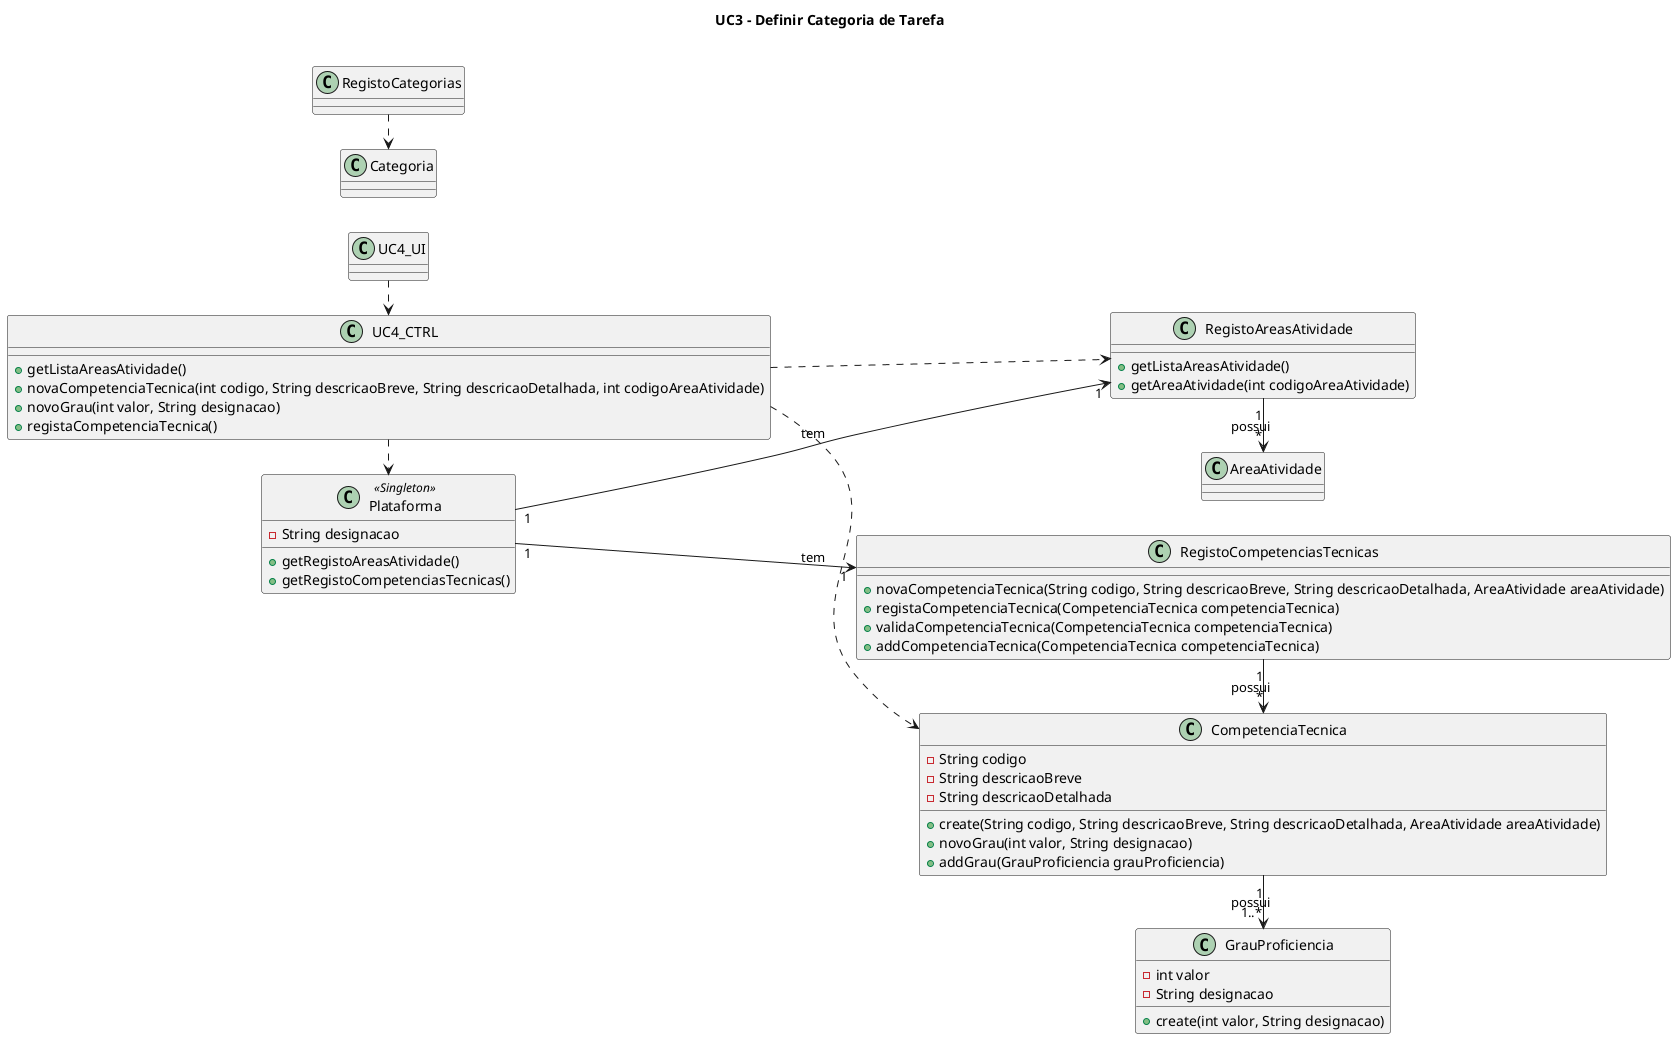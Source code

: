 @startuml

left to right direction

title UC3 - Definir Categoria de Tarefa \n

Class Plataforma <<Singleton>> {
    -String designacao

    +getRegistoAreasAtividade()
    +getRegistoCompetenciasTecnicas()
}


Class CompetenciaTecnica {
    -String codigo
    -String descricaoBreve
    -String descricaoDetalhada

    +create(String codigo, String descricaoBreve, String descricaoDetalhada, AreaAtividade areaAtividade)
    +novoGrau(int valor, String designacao)
    +addGrau(GrauProficiencia grauProficiencia)
}

Class GrauProficiencia {
    -int valor
    -String designacao

    +create(int valor, String designacao)
}

Class UC4_UI {
}

Class UC4_CTRL {
    +getListaAreasAtividade()
    +novaCompetenciaTecnica(int codigo, String descricaoBreve, String descricaoDetalhada, int codigoAreaAtividade)
    +novoGrau(int valor, String designacao)
    +registaCompetenciaTecnica()
}

Class RegistoAreasAtividade {
    +getListaAreasAtividade()
    +getAreaAtividade(int codigoAreaAtividade)
}

Class RegistoCompetenciasTecnicas {
    +novaCompetenciaTecnica(String codigo, String descricaoBreve, String descricaoDetalhada, AreaAtividade areaAtividade)
    +registaCompetenciaTecnica(CompetenciaTecnica competenciaTecnica)
    +validaCompetenciaTecnica(CompetenciaTecnica competenciaTecnica)
    +addCompetenciaTecnica(CompetenciaTecnica competenciaTecnica)
}


UC4_UI .> UC4_CTRL

UC4_CTRL .> Plataforma
UC4_CTRL .> RegistoAreasAtividade
UC4_CTRL .> CompetenciaTecnica

Plataforma "1" -down-> "1" RegistoAreasAtividade: tem
Plataforma "1" -down-> "1" RegistoCompetenciasTecnicas: tem

RegistoCategorias .> Categoria
RegistoAreasAtividade "1" -> "*" AreaAtividade: possui
RegistoCompetenciasTecnicas "1" -> "*" CompetenciaTecnica: possui

CompetenciaTecnica "1" -> "1..*" GrauProficiencia: possui

@enduml